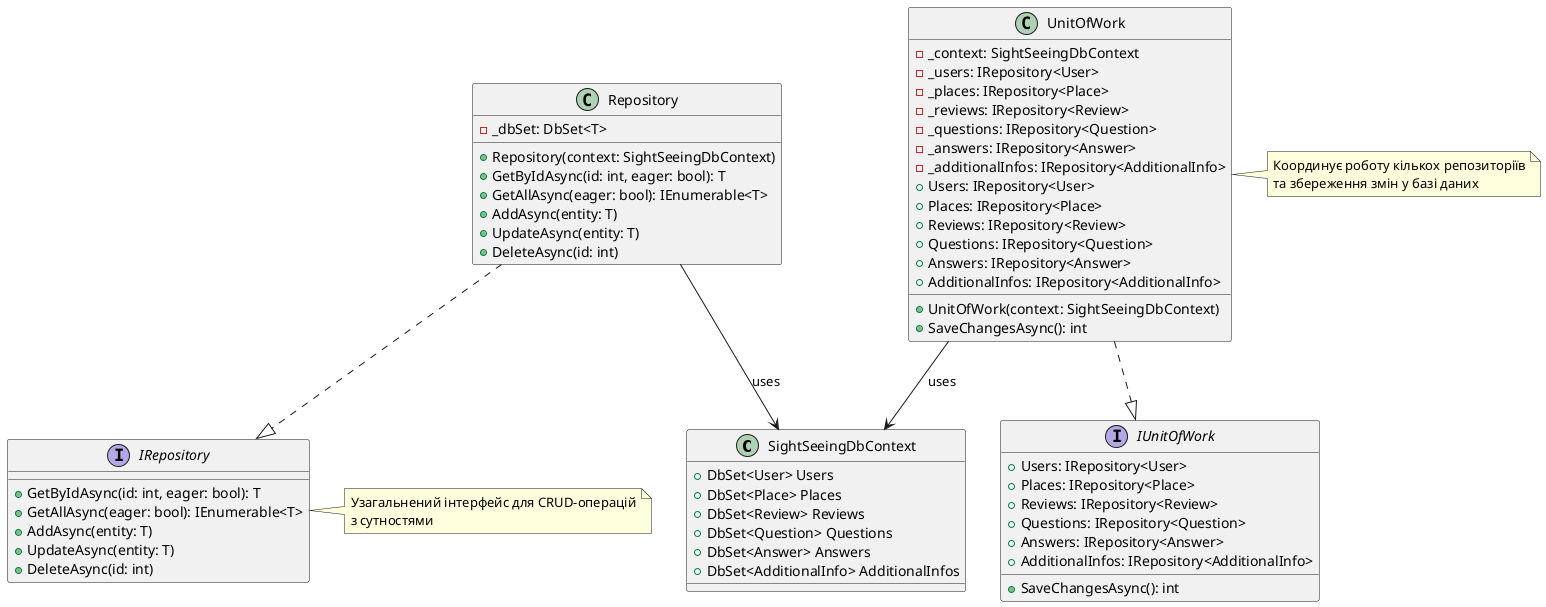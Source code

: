 @startuml DAL

class SightSeeingDbContext {
    +DbSet<User> Users
    +DbSet<Place> Places
    +DbSet<Review> Reviews
    +DbSet<Question> Questions
    +DbSet<Answer> Answers
    +DbSet<AdditionalInfo> AdditionalInfos
}

interface IRepository {
    +GetByIdAsync(id: int, eager: bool): T
    +GetAllAsync(eager: bool): IEnumerable<T>
    +AddAsync(entity: T)
    +UpdateAsync(entity: T)
    +DeleteAsync(id: int)
}

class Repository {
    -_dbSet: DbSet<T>
    +Repository(context: SightSeeingDbContext)
    +GetByIdAsync(id: int, eager: bool): T
    +GetAllAsync(eager: bool): IEnumerable<T>
    +AddAsync(entity: T)
    +UpdateAsync(entity: T)
    +DeleteAsync(id: int)
}

interface IUnitOfWork {
    +Users: IRepository<User>
    +Places: IRepository<Place>
    +Reviews: IRepository<Review>
    +Questions: IRepository<Question>
    +Answers: IRepository<Answer>
    +AdditionalInfos: IRepository<AdditionalInfo>
    +SaveChangesAsync(): int
}

class UnitOfWork {
    -_context: SightSeeingDbContext
    -_users: IRepository<User>
    -_places: IRepository<Place>
    -_reviews: IRepository<Review>
    -_questions: IRepository<Question>
    -_answers: IRepository<Answer>
    -_additionalInfos: IRepository<AdditionalInfo>
    +UnitOfWork(context: SightSeeingDbContext)
    +Users: IRepository<User>
    +Places: IRepository<Place>
    +Reviews: IRepository<Review>
    +Questions: IRepository<Question>
    +Answers: IRepository<Answer>
    +AdditionalInfos: IRepository<AdditionalInfo>
    +SaveChangesAsync(): int
}

Repository ..|> IRepository
UnitOfWork ..|> IUnitOfWork
UnitOfWork --> SightSeeingDbContext : uses
Repository --> SightSeeingDbContext : uses

note right of IRepository
  Узагальнений інтерфейс для CRUD-операцій
  з сутностями
end note

note right of UnitOfWork
  Координує роботу кількох репозиторіїв
  та збереження змін у базі даних
end note

@enduml
